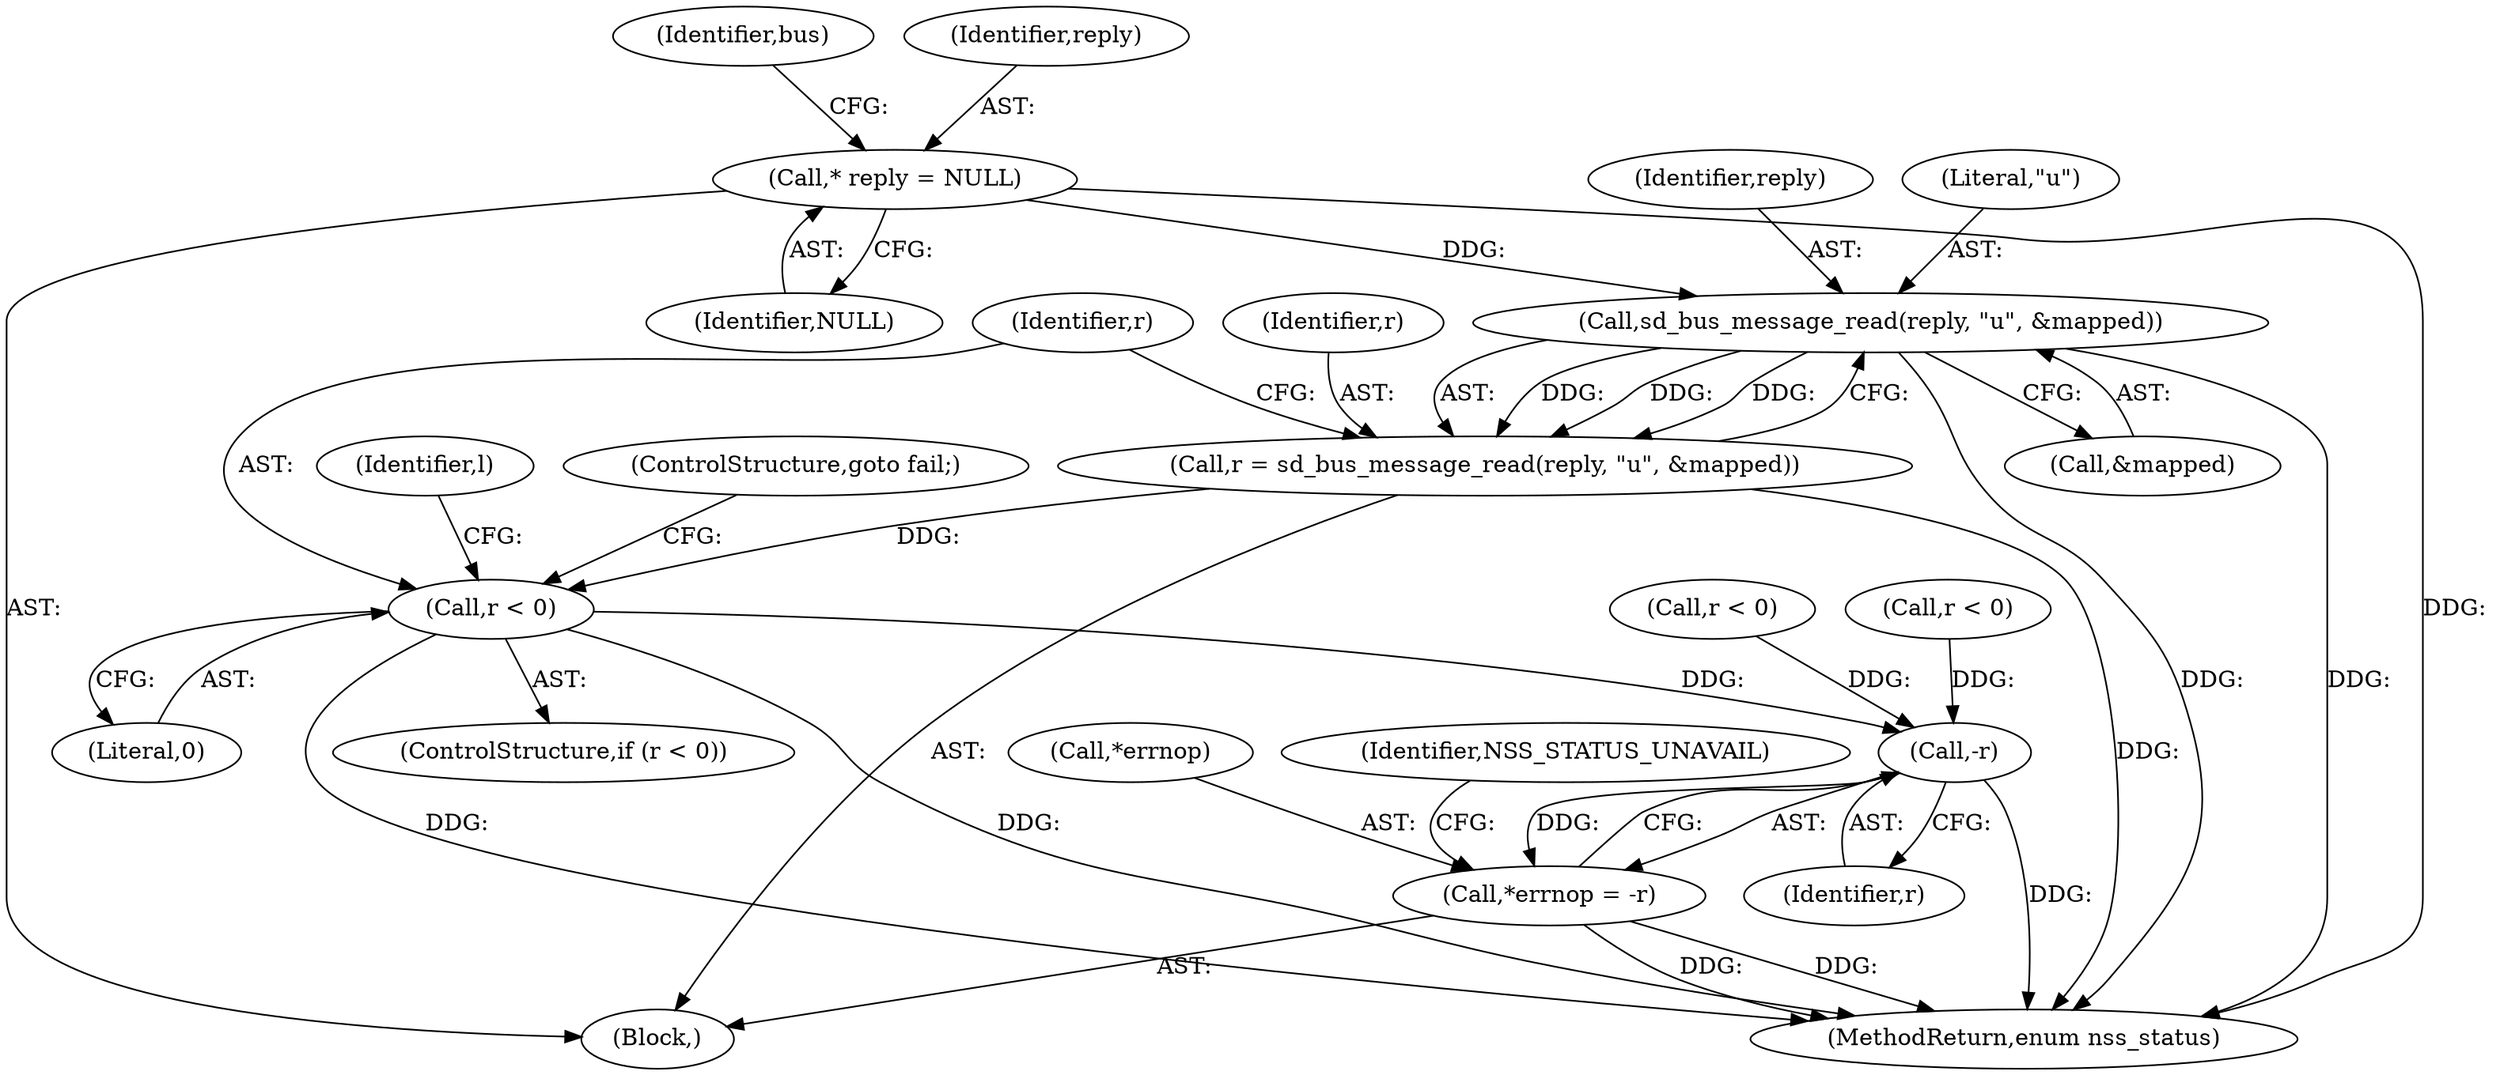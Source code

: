 digraph "0_systemd_cb31827d62066a04b02111df3052949fda4b6888_0@API" {
"1000230" [label="(Call,sd_bus_message_read(reply, \"u\", &mapped))"];
"1000115" [label="(Call,* reply = NULL)"];
"1000228" [label="(Call,r = sd_bus_message_read(reply, \"u\", &mapped))"];
"1000236" [label="(Call,r < 0)"];
"1000321" [label="(Call,-r)"];
"1000318" [label="(Call,*errnop = -r)"];
"1000120" [label="(Identifier,bus)"];
"1000109" [label="(Block,)"];
"1000238" [label="(Literal,0)"];
"1000318" [label="(Call,*errnop = -r)"];
"1000324" [label="(Identifier,NSS_STATUS_UNAVAIL)"];
"1000233" [label="(Call,&mapped)"];
"1000229" [label="(Identifier,r)"];
"1000241" [label="(Identifier,l)"];
"1000232" [label="(Literal,\"u\")"];
"1000195" [label="(Call,r < 0)"];
"1000231" [label="(Identifier,reply)"];
"1000228" [label="(Call,r = sd_bus_message_read(reply, \"u\", &mapped))"];
"1000115" [label="(Call,* reply = NULL)"];
"1000116" [label="(Identifier,reply)"];
"1000319" [label="(Call,*errnop)"];
"1000237" [label="(Identifier,r)"];
"1000322" [label="(Identifier,r)"];
"1000230" [label="(Call,sd_bus_message_read(reply, \"u\", &mapped))"];
"1000321" [label="(Call,-r)"];
"1000236" [label="(Call,r < 0)"];
"1000239" [label="(ControlStructure,goto fail;)"];
"1000117" [label="(Identifier,NULL)"];
"1000325" [label="(MethodReturn,enum nss_status)"];
"1000235" [label="(ControlStructure,if (r < 0))"];
"1000217" [label="(Call,r < 0)"];
"1000230" -> "1000228"  [label="AST: "];
"1000230" -> "1000233"  [label="CFG: "];
"1000231" -> "1000230"  [label="AST: "];
"1000232" -> "1000230"  [label="AST: "];
"1000233" -> "1000230"  [label="AST: "];
"1000228" -> "1000230"  [label="CFG: "];
"1000230" -> "1000325"  [label="DDG: "];
"1000230" -> "1000325"  [label="DDG: "];
"1000230" -> "1000228"  [label="DDG: "];
"1000230" -> "1000228"  [label="DDG: "];
"1000230" -> "1000228"  [label="DDG: "];
"1000115" -> "1000230"  [label="DDG: "];
"1000115" -> "1000109"  [label="AST: "];
"1000115" -> "1000117"  [label="CFG: "];
"1000116" -> "1000115"  [label="AST: "];
"1000117" -> "1000115"  [label="AST: "];
"1000120" -> "1000115"  [label="CFG: "];
"1000115" -> "1000325"  [label="DDG: "];
"1000228" -> "1000109"  [label="AST: "];
"1000229" -> "1000228"  [label="AST: "];
"1000237" -> "1000228"  [label="CFG: "];
"1000228" -> "1000325"  [label="DDG: "];
"1000228" -> "1000236"  [label="DDG: "];
"1000236" -> "1000235"  [label="AST: "];
"1000236" -> "1000238"  [label="CFG: "];
"1000237" -> "1000236"  [label="AST: "];
"1000238" -> "1000236"  [label="AST: "];
"1000239" -> "1000236"  [label="CFG: "];
"1000241" -> "1000236"  [label="CFG: "];
"1000236" -> "1000325"  [label="DDG: "];
"1000236" -> "1000325"  [label="DDG: "];
"1000236" -> "1000321"  [label="DDG: "];
"1000321" -> "1000318"  [label="AST: "];
"1000321" -> "1000322"  [label="CFG: "];
"1000322" -> "1000321"  [label="AST: "];
"1000318" -> "1000321"  [label="CFG: "];
"1000321" -> "1000325"  [label="DDG: "];
"1000321" -> "1000318"  [label="DDG: "];
"1000217" -> "1000321"  [label="DDG: "];
"1000195" -> "1000321"  [label="DDG: "];
"1000318" -> "1000109"  [label="AST: "];
"1000319" -> "1000318"  [label="AST: "];
"1000324" -> "1000318"  [label="CFG: "];
"1000318" -> "1000325"  [label="DDG: "];
"1000318" -> "1000325"  [label="DDG: "];
}
